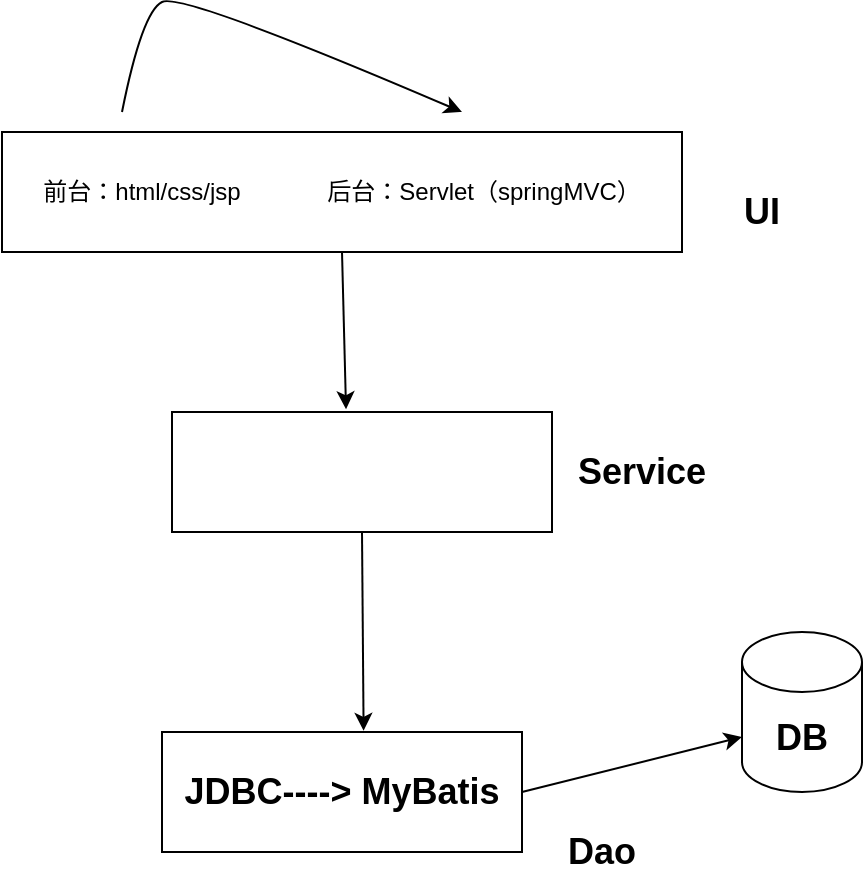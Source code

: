 <mxfile version="14.9.2" type="github">
  <diagram id="qx9blqDthegFAYrQhPeh" name="Page-1">
    <mxGraphModel dx="782" dy="706" grid="1" gridSize="10" guides="1" tooltips="1" connect="1" arrows="1" fold="1" page="1" pageScale="1" pageWidth="827" pageHeight="1169" math="0" shadow="0">
      <root>
        <mxCell id="0" />
        <mxCell id="1" parent="0" />
        <mxCell id="cQeTbaNnoofj0iiBKwML-1" value="前台：html/css/jsp&amp;nbsp; &amp;nbsp; &amp;nbsp; &amp;nbsp; &amp;nbsp; &amp;nbsp; &amp;nbsp;后台：Servlet（springMVC）" style="rounded=0;whiteSpace=wrap;html=1;" parent="1" vertex="1">
          <mxGeometry x="170" y="130" width="340" height="60" as="geometry" />
        </mxCell>
        <mxCell id="cQeTbaNnoofj0iiBKwML-2" value="" style="rounded=0;whiteSpace=wrap;html=1;" parent="1" vertex="1">
          <mxGeometry x="255" y="270" width="190" height="60" as="geometry" />
        </mxCell>
        <mxCell id="cQeTbaNnoofj0iiBKwML-3" value="&lt;b&gt;&lt;font style=&quot;font-size: 18px&quot;&gt;JDBC----&amp;gt; MyBatis&lt;/font&gt;&lt;/b&gt;" style="rounded=0;whiteSpace=wrap;html=1;" parent="1" vertex="1">
          <mxGeometry x="250" y="430" width="180" height="60" as="geometry" />
        </mxCell>
        <mxCell id="cQeTbaNnoofj0iiBKwML-4" value="&lt;b&gt;&lt;font style=&quot;font-size: 18px&quot;&gt;DB&lt;/font&gt;&lt;/b&gt;" style="shape=cylinder3;whiteSpace=wrap;html=1;boundedLbl=1;backgroundOutline=1;size=15;" parent="1" vertex="1">
          <mxGeometry x="540" y="380" width="60" height="80" as="geometry" />
        </mxCell>
        <mxCell id="cQeTbaNnoofj0iiBKwML-5" value="" style="endArrow=classic;html=1;exitX=0.5;exitY=1;exitDx=0;exitDy=0;entryX=0.458;entryY=-0.023;entryDx=0;entryDy=0;entryPerimeter=0;" parent="1" source="cQeTbaNnoofj0iiBKwML-1" target="cQeTbaNnoofj0iiBKwML-2" edge="1">
          <mxGeometry width="50" height="50" relative="1" as="geometry">
            <mxPoint x="390" y="300" as="sourcePoint" />
            <mxPoint x="440" y="250" as="targetPoint" />
          </mxGeometry>
        </mxCell>
        <mxCell id="cQeTbaNnoofj0iiBKwML-6" value="" style="endArrow=classic;html=1;exitX=0.5;exitY=1;exitDx=0;exitDy=0;entryX=0.56;entryY=-0.01;entryDx=0;entryDy=0;entryPerimeter=0;" parent="1" source="cQeTbaNnoofj0iiBKwML-2" target="cQeTbaNnoofj0iiBKwML-3" edge="1">
          <mxGeometry width="50" height="50" relative="1" as="geometry">
            <mxPoint x="390" y="300" as="sourcePoint" />
            <mxPoint x="440" y="250" as="targetPoint" />
          </mxGeometry>
        </mxCell>
        <mxCell id="cQeTbaNnoofj0iiBKwML-7" value="" style="endArrow=classic;html=1;exitX=1;exitY=0.5;exitDx=0;exitDy=0;entryX=0;entryY=0;entryDx=0;entryDy=52.5;entryPerimeter=0;" parent="1" source="cQeTbaNnoofj0iiBKwML-3" target="cQeTbaNnoofj0iiBKwML-4" edge="1">
          <mxGeometry width="50" height="50" relative="1" as="geometry">
            <mxPoint x="390" y="300" as="sourcePoint" />
            <mxPoint x="440" y="250" as="targetPoint" />
          </mxGeometry>
        </mxCell>
        <mxCell id="cQeTbaNnoofj0iiBKwML-8" value="&lt;b&gt;&lt;font style=&quot;font-size: 18px&quot;&gt;UI&lt;/font&gt;&lt;/b&gt;" style="text;html=1;strokeColor=none;fillColor=none;align=center;verticalAlign=middle;whiteSpace=wrap;rounded=0;" parent="1" vertex="1">
          <mxGeometry x="530" y="160" width="40" height="20" as="geometry" />
        </mxCell>
        <mxCell id="cQeTbaNnoofj0iiBKwML-9" value="&lt;b&gt;&lt;font style=&quot;font-size: 18px&quot;&gt;Service&lt;/font&gt;&lt;/b&gt;" style="text;html=1;strokeColor=none;fillColor=none;align=center;verticalAlign=middle;whiteSpace=wrap;rounded=0;" parent="1" vertex="1">
          <mxGeometry x="470" y="290" width="40" height="20" as="geometry" />
        </mxCell>
        <mxCell id="cQeTbaNnoofj0iiBKwML-10" value="&lt;b&gt;&lt;font style=&quot;font-size: 18px&quot;&gt;Dao&lt;/font&gt;&lt;/b&gt;" style="text;html=1;strokeColor=none;fillColor=none;align=center;verticalAlign=middle;whiteSpace=wrap;rounded=0;" parent="1" vertex="1">
          <mxGeometry x="450" y="480" width="40" height="20" as="geometry" />
        </mxCell>
        <mxCell id="U2kwxfmfY2fW6spWQZNl-3" value="" style="curved=1;endArrow=classic;html=1;" edge="1" parent="1">
          <mxGeometry width="50" height="50" relative="1" as="geometry">
            <mxPoint x="230" y="120" as="sourcePoint" />
            <mxPoint x="400" y="120" as="targetPoint" />
            <Array as="points">
              <mxPoint x="240" y="70" />
              <mxPoint x="260" y="60" />
            </Array>
          </mxGeometry>
        </mxCell>
      </root>
    </mxGraphModel>
  </diagram>
</mxfile>
